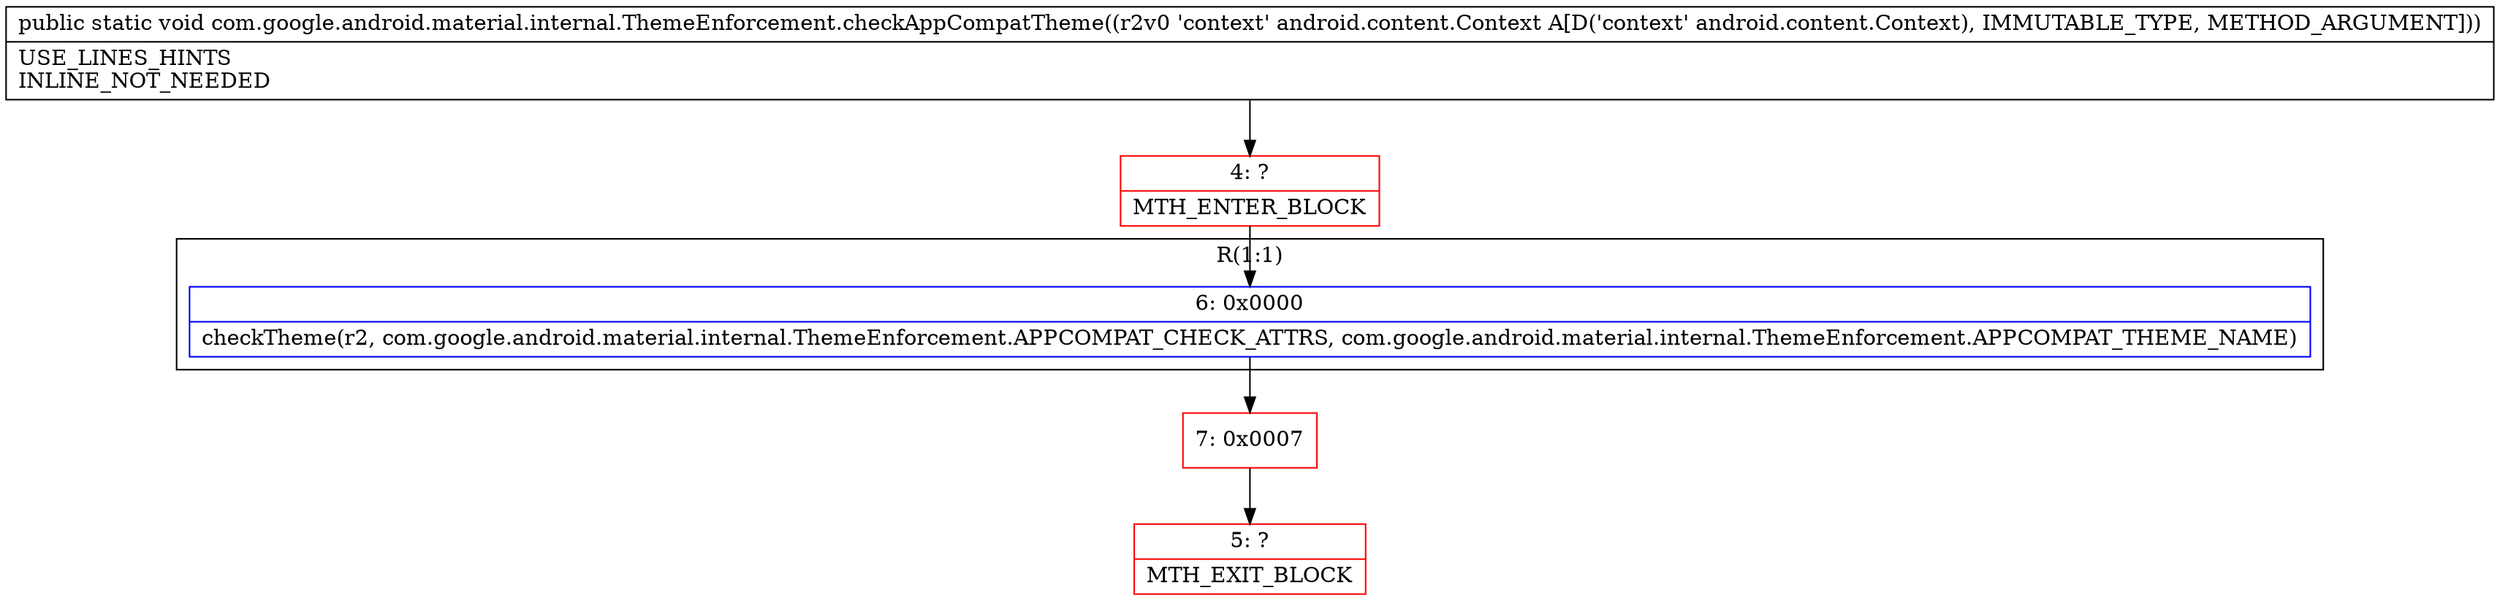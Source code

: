 digraph "CFG forcom.google.android.material.internal.ThemeEnforcement.checkAppCompatTheme(Landroid\/content\/Context;)V" {
subgraph cluster_Region_815243492 {
label = "R(1:1)";
node [shape=record,color=blue];
Node_6 [shape=record,label="{6\:\ 0x0000|checkTheme(r2, com.google.android.material.internal.ThemeEnforcement.APPCOMPAT_CHECK_ATTRS, com.google.android.material.internal.ThemeEnforcement.APPCOMPAT_THEME_NAME)\l}"];
}
Node_4 [shape=record,color=red,label="{4\:\ ?|MTH_ENTER_BLOCK\l}"];
Node_7 [shape=record,color=red,label="{7\:\ 0x0007}"];
Node_5 [shape=record,color=red,label="{5\:\ ?|MTH_EXIT_BLOCK\l}"];
MethodNode[shape=record,label="{public static void com.google.android.material.internal.ThemeEnforcement.checkAppCompatTheme((r2v0 'context' android.content.Context A[D('context' android.content.Context), IMMUTABLE_TYPE, METHOD_ARGUMENT]))  | USE_LINES_HINTS\lINLINE_NOT_NEEDED\l}"];
MethodNode -> Node_4;Node_6 -> Node_7;
Node_4 -> Node_6;
Node_7 -> Node_5;
}


